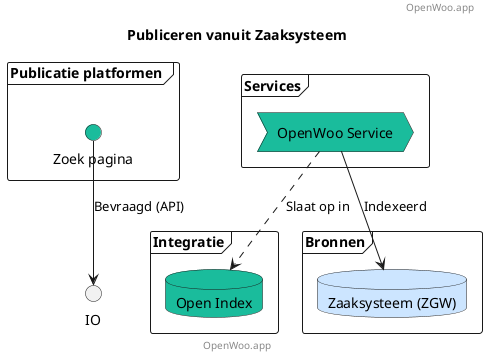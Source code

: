 @startuml
title Publiceren vanuit Zaaksysteem
footer: OpenWoo.app
header: OpenWoo.app

' Publicatie platformen (Laag 5 UI)
frame "Publicatie platformen " {
    interface "Zoek pagina" as Searchsite #1abc9c
}

' Services(Laag 4)
frame "Services" {
    process "OpenWoo Service"  as OWS #1abc9c
}

' Integratie (Laag 3)
frame "Integratie" {
    database "Open Index"  as OI #1abc9c
}

' Bronnen (Laag 2)
frame "Bronnen" {
    database "Zaaksysteem (ZGW)" as ZRC #cce5ff
}


OWS -down-> ZRC: Indexeerd
OWS ..> OI: Slaat op in

Searchsite -down-> IO : Bevraagd (API)

@enduml
